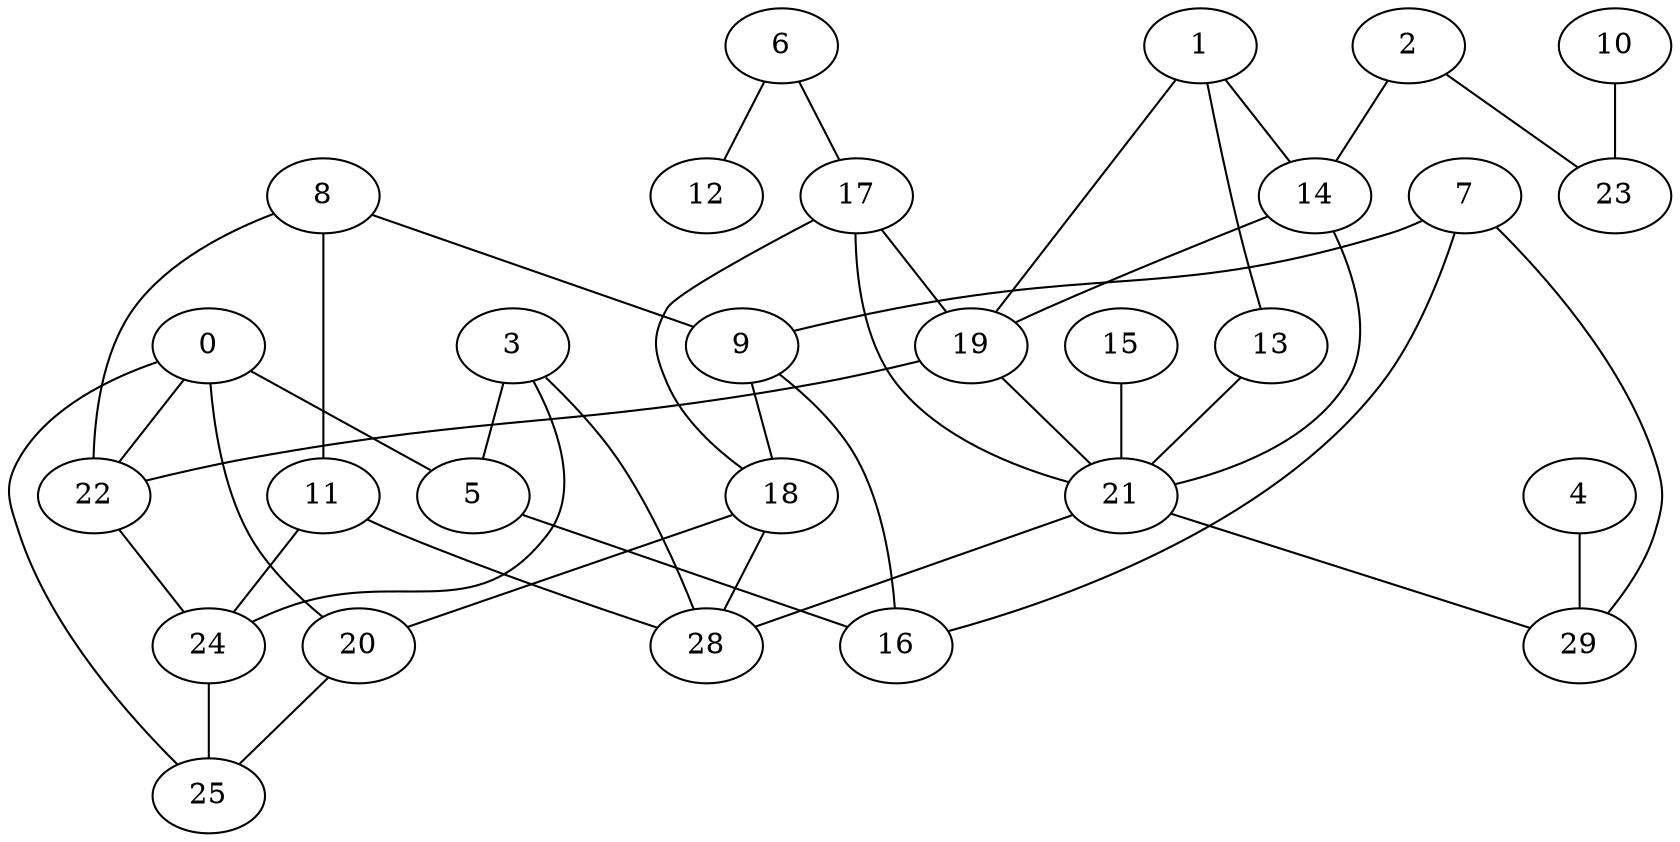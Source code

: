 graph G {
    "20" -- "25";
    "0" -- "20";
    "21" -- "28";
    "11" -- "28";
    "8" -- "9";
    "3" -- "28";
    "7" -- "16";
    "19" -- "22";
    "11" -- "24";
    "9" -- "18";
    "6" -- "17";
    "7" -- "29";
    "13" -- "21";
    "3" -- "24";
    "1" -- "14";
    "2" -- "23";
    "18" -- "20";
    "19" -- "21";
    "0" -- "22";
    "17" -- "19";
    "22" -- "24";
    "14" -- "19";
    "1" -- "13";
    "0" -- "25";
    "8" -- "11";
    "9" -- "16";
    "1" -- "19";
    "0" -- "5";
    "18" -- "28";
    "10" -- "23";
    "6" -- "12";
    "2" -- "14";
    "3" -- "5";
    "17" -- "18";
    "7" -- "9";
    "4" -- "29";
    "5" -- "16";
    "8" -- "22";
    "15" -- "21";
    "21" -- "29";
    "24" -- "25";
    "17" -- "21";
    "14" -- "21";
}
